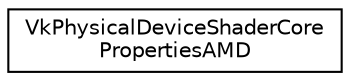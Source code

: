 digraph "Graphical Class Hierarchy"
{
 // LATEX_PDF_SIZE
  edge [fontname="Helvetica",fontsize="10",labelfontname="Helvetica",labelfontsize="10"];
  node [fontname="Helvetica",fontsize="10",shape=record];
  rankdir="LR";
  Node0 [label="VkPhysicalDeviceShaderCore\lPropertiesAMD",height=0.2,width=0.4,color="black", fillcolor="white", style="filled",URL="$d0/d99/structVkPhysicalDeviceShaderCorePropertiesAMD.html",tooltip=" "];
}
